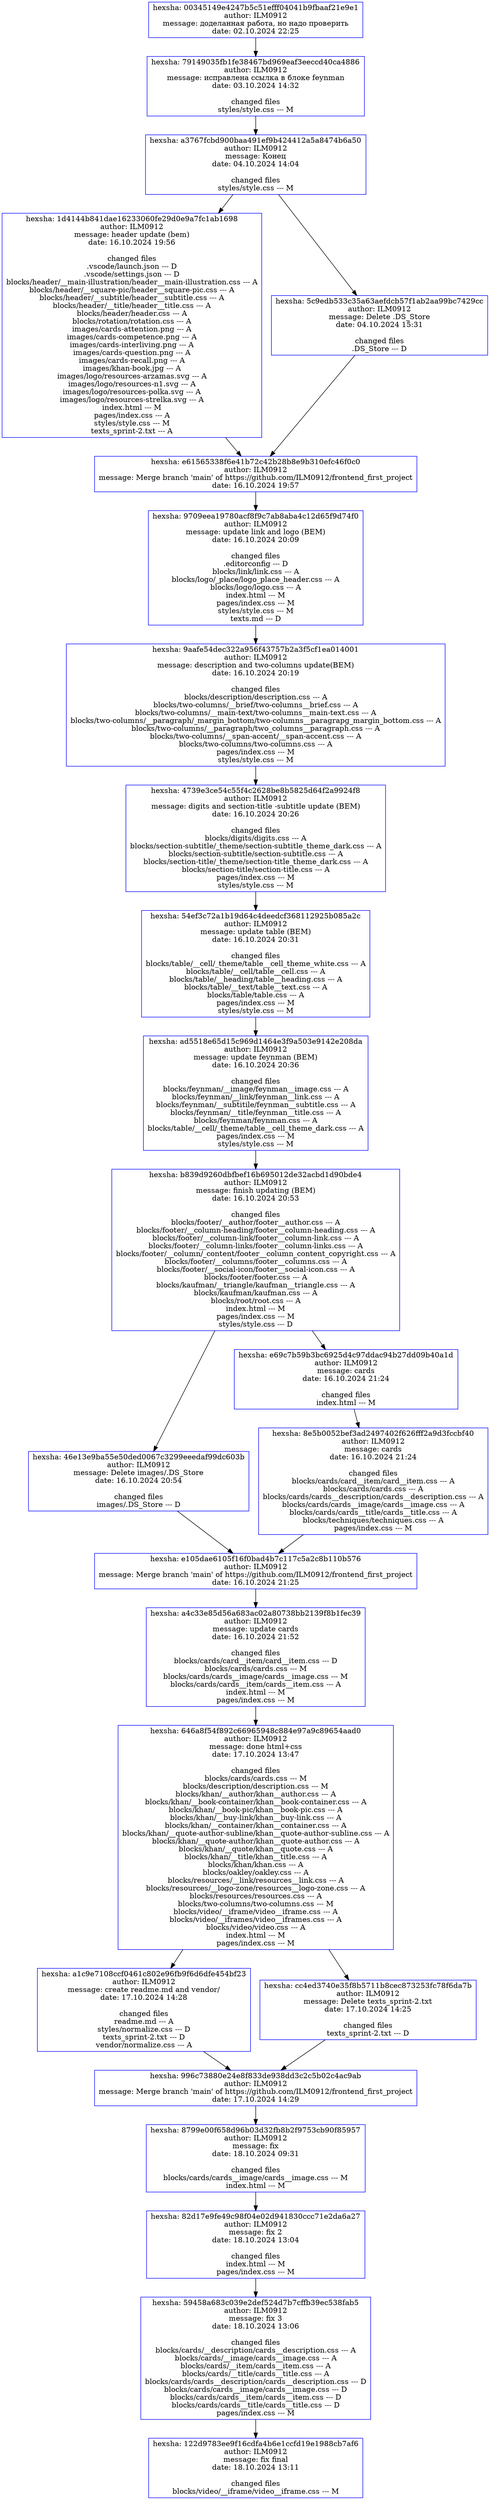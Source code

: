 digraph CommitGraph {
node [shape=rect, color=blue]

"122d9783ee9f16cdfa4b6e1ccfd19e1988cb7af6" [label="hexsha: 122d9783ee9f16cdfa4b6e1ccfd19e1988cb7af6
author: ILM0912
message: fix final
date: 18.10.2024 13:11

changed files
blocks/video/__iframe/video__iframe.css --- M
"];
"59458a683c039e2def524d7b7cffb39ec538fab5" -> "122d9783ee9f16cdfa4b6e1ccfd19e1988cb7af6";


"59458a683c039e2def524d7b7cffb39ec538fab5" [label="hexsha: 59458a683c039e2def524d7b7cffb39ec538fab5
author: ILM0912
message: fix 3
date: 18.10.2024 13:06

changed files
blocks/cards/__description/cards__description.css --- A
blocks/cards/__image/cards__image.css --- A
blocks/cards/__item/cards__item.css --- A
blocks/cards/__title/cards__title.css --- A
blocks/cards/cards__description/cards__description.css --- D
blocks/cards/cards__image/cards__image.css --- D
blocks/cards/cards__item/cards__item.css --- D
blocks/cards/cards__title/cards__title.css --- D
pages/index.css --- M
"];
"82d17e9fe49c98f04e02d941830ccc71e2da6a27" -> "59458a683c039e2def524d7b7cffb39ec538fab5";


"82d17e9fe49c98f04e02d941830ccc71e2da6a27" [label="hexsha: 82d17e9fe49c98f04e02d941830ccc71e2da6a27
author: ILM0912
message: fix 2
date: 18.10.2024 13:04

changed files
index.html --- M
pages/index.css --- M
"];
"8799e00f658d96b03d32fb8b2f9753cb90f85957" -> "82d17e9fe49c98f04e02d941830ccc71e2da6a27";


"8799e00f658d96b03d32fb8b2f9753cb90f85957" [label="hexsha: 8799e00f658d96b03d32fb8b2f9753cb90f85957
author: ILM0912
message: fix
date: 18.10.2024 09:31

changed files
blocks/cards/cards__image/cards__image.css --- M
index.html --- M
"];
"996c73880e24e8f833de938dd3c2c5b02c4ac9ab" -> "8799e00f658d96b03d32fb8b2f9753cb90f85957";


"996c73880e24e8f833de938dd3c2c5b02c4ac9ab" [label="hexsha: 996c73880e24e8f833de938dd3c2c5b02c4ac9ab
author: ILM0912
message: Merge branch 'main' of https://github.com/ILM0912/frontend_first_project
date: 17.10.2024 14:29"];
"a1c9e7108ccf0461c802e96fb9f6d6dfe454bf23" -> "996c73880e24e8f833de938dd3c2c5b02c4ac9ab";
"cc4ed3740e35f8b5711b8cec873253fc78f6da7b" -> "996c73880e24e8f833de938dd3c2c5b02c4ac9ab";


"a1c9e7108ccf0461c802e96fb9f6d6dfe454bf23" [label="hexsha: a1c9e7108ccf0461c802e96fb9f6d6dfe454bf23
author: ILM0912
message: create readme.md and vendor/
date: 17.10.2024 14:28

changed files
readme.md --- A
styles/normalize.css --- D
texts_sprint-2.txt --- D
vendor/normalize.css --- A
"];
"646a8f54f892c66965948c884e97a9c89654aad0" -> "a1c9e7108ccf0461c802e96fb9f6d6dfe454bf23";


"cc4ed3740e35f8b5711b8cec873253fc78f6da7b" [label="hexsha: cc4ed3740e35f8b5711b8cec873253fc78f6da7b
author: ILM0912
message: Delete texts_sprint-2.txt
date: 17.10.2024 14:25

changed files
texts_sprint-2.txt --- D
"];
"646a8f54f892c66965948c884e97a9c89654aad0" -> "cc4ed3740e35f8b5711b8cec873253fc78f6da7b";


"646a8f54f892c66965948c884e97a9c89654aad0" [label="hexsha: 646a8f54f892c66965948c884e97a9c89654aad0
author: ILM0912
message: done html+css
date: 17.10.2024 13:47

changed files
blocks/cards/cards.css --- M
blocks/description/description.css --- M
blocks/khan/__author/khan__author.css --- A
blocks/khan/__book-container/khan__book-container.css --- A
blocks/khan/__book-pic/khan__book-pic.css --- A
blocks/khan/__buy-link/khan__buy-link.css --- A
blocks/khan/__container/khan__container.css --- A
blocks/khan/__quote-author-subline/khan__quote-author-subline.css --- A
blocks/khan/__quote-author/khan__quote-author.css --- A
blocks/khan/__quote/khan__quote.css --- A
blocks/khan/__title/khan__title.css --- A
blocks/khan/khan.css --- A
blocks/oakley/oakley.css --- A
blocks/resources/__link/resources__link.css --- A
blocks/resources/__logo-zone/resources__logo-zone.css --- A
blocks/resources/resources.css --- A
blocks/two-columns/two-columns.css --- M
blocks/video/__iframe/video__iframe.css --- A
blocks/video/__iframes/video__iframes.css --- A
blocks/video/video.css --- A
index.html --- M
pages/index.css --- M
"];
"a4c33e85d56a683ac02a80738bb2139f8b1fec39" -> "646a8f54f892c66965948c884e97a9c89654aad0";


"a4c33e85d56a683ac02a80738bb2139f8b1fec39" [label="hexsha: a4c33e85d56a683ac02a80738bb2139f8b1fec39
author: ILM0912
message: update cards
date: 16.10.2024 21:52

changed files
blocks/cards/card__item/card__item.css --- D
blocks/cards/cards.css --- M
blocks/cards/cards__image/cards__image.css --- M
blocks/cards/cards__item/cards__item.css --- A
index.html --- M
pages/index.css --- M
"];
"e105dae6105f16f0bad4b7c117c5a2c8b110b576" -> "a4c33e85d56a683ac02a80738bb2139f8b1fec39";


"e105dae6105f16f0bad4b7c117c5a2c8b110b576" [label="hexsha: e105dae6105f16f0bad4b7c117c5a2c8b110b576
author: ILM0912
message: Merge branch 'main' of https://github.com/ILM0912/frontend_first_project
date: 16.10.2024 21:25"];
"8e5b0052bef3ad2497402f626fff2a9d3fccbf40" -> "e105dae6105f16f0bad4b7c117c5a2c8b110b576";
"46e13e9ba55e50ded0067c3299eeedaf99dc603b" -> "e105dae6105f16f0bad4b7c117c5a2c8b110b576";


"8e5b0052bef3ad2497402f626fff2a9d3fccbf40" [label="hexsha: 8e5b0052bef3ad2497402f626fff2a9d3fccbf40
author: ILM0912
message: cards
date: 16.10.2024 21:24

changed files
blocks/cards/card__item/card__item.css --- A
blocks/cards/cards.css --- A
blocks/cards/cards__description/cards__description.css --- A
blocks/cards/cards__image/cards__image.css --- A
blocks/cards/cards__title/cards__title.css --- A
blocks/techniques/techniques.css --- A
pages/index.css --- M
"];
"e69c7b59b3bc6925d4c97ddac94b27dd09b40a1d" -> "8e5b0052bef3ad2497402f626fff2a9d3fccbf40";


"46e13e9ba55e50ded0067c3299eeedaf99dc603b" [label="hexsha: 46e13e9ba55e50ded0067c3299eeedaf99dc603b
author: ILM0912
message: Delete images/.DS_Store
date: 16.10.2024 20:54

changed files
images/.DS_Store --- D
"];
"b839d9260dbfbef16b695012de32acbd1d90bde4" -> "46e13e9ba55e50ded0067c3299eeedaf99dc603b";


"e69c7b59b3bc6925d4c97ddac94b27dd09b40a1d" [label="hexsha: e69c7b59b3bc6925d4c97ddac94b27dd09b40a1d
author: ILM0912
message: cards
date: 16.10.2024 21:24

changed files
index.html --- M
"];
"b839d9260dbfbef16b695012de32acbd1d90bde4" -> "e69c7b59b3bc6925d4c97ddac94b27dd09b40a1d";


"b839d9260dbfbef16b695012de32acbd1d90bde4" [label="hexsha: b839d9260dbfbef16b695012de32acbd1d90bde4
author: ILM0912
message: finish updating (BEM)
date: 16.10.2024 20:53

changed files
blocks/footer/__author/footer__author.css --- A
blocks/footer/__column-heading/footer__column-heading.css --- A
blocks/footer/__column-link/footer__column-link.css --- A
blocks/footer/__column-links/footer__column-links.css --- A
blocks/footer/__column/_content/footer__column_content_copyright.css --- A
blocks/footer/__columns/footer__columns.css --- A
blocks/footer/__social-icon/footer__social-icon.css --- A
blocks/footer/footer.css --- A
blocks/kaufman/__triangle/kaufman__triangle.css --- A
blocks/kaufman/kaufman.css --- A
blocks/root/root.css --- A
index.html --- M
pages/index.css --- M
styles/style.css --- D
"];
"ad5518e65d15c969d1464e3f9a503e9142e208da" -> "b839d9260dbfbef16b695012de32acbd1d90bde4";


"ad5518e65d15c969d1464e3f9a503e9142e208da" [label="hexsha: ad5518e65d15c969d1464e3f9a503e9142e208da
author: ILM0912
message: update feynman (BEM)
date: 16.10.2024 20:36

changed files
blocks/feynman/__image/feynman__image.css --- A
blocks/feynman/__link/feynman__link.css --- A
blocks/feynman/__subtitile/feynman__subtitle.css --- A
blocks/feynman/__title/feynman__title.css --- A
blocks/feynman/feynman.css --- A
blocks/table/__cell/_theme/table__cell_theme_dark.css --- A
pages/index.css --- M
styles/style.css --- M
"];
"54ef3c72a1b19d64c4deedcf368112925b085a2c" -> "ad5518e65d15c969d1464e3f9a503e9142e208da";


"54ef3c72a1b19d64c4deedcf368112925b085a2c" [label="hexsha: 54ef3c72a1b19d64c4deedcf368112925b085a2c
author: ILM0912
message: update table (BEM)
date: 16.10.2024 20:31

changed files
blocks/table/__cell/_theme/table__cell_theme_white.css --- A
blocks/table/__cell/table__cell.css --- A
blocks/table/__heading/table__heading.css --- A
blocks/table/__text/table__text.css --- A
blocks/table/table.css --- A
pages/index.css --- M
styles/style.css --- M
"];
"4739e3ce54c55f4c2628be8b5825d64f2a9924f8" -> "54ef3c72a1b19d64c4deedcf368112925b085a2c";


"4739e3ce54c55f4c2628be8b5825d64f2a9924f8" [label="hexsha: 4739e3ce54c55f4c2628be8b5825d64f2a9924f8
author: ILM0912
message: digits and section-title -subtitle update (BEM)
date: 16.10.2024 20:26

changed files
blocks/digits/digits.css --- A
blocks/section-subtitle/_theme/section-subtitle_theme_dark.css --- A
blocks/section-subtitle/section-subtitle.css --- A
blocks/section-title/_theme/section-title_theme_dark.css --- A
blocks/section-title/section-title.css --- A
pages/index.css --- M
styles/style.css --- M
"];
"9aafe54dec322a956f43757b2a3f5cf1ea014001" -> "4739e3ce54c55f4c2628be8b5825d64f2a9924f8";


"9aafe54dec322a956f43757b2a3f5cf1ea014001" [label="hexsha: 9aafe54dec322a956f43757b2a3f5cf1ea014001
author: ILM0912
message: description and two-columns update(BEM)
date: 16.10.2024 20:19

changed files
blocks/description/description.css --- A
blocks/two-columns/__brief/two-columns__brief.css --- A
blocks/two-columns/__main-text/two-columns__main-text.css --- A
blocks/two-columns/__paragraph/_margin_bottom/two-columns__paragrapg_margin_bottom.css --- A
blocks/two-columns/__paragraph/two_columns__paragraph.css --- A
blocks/two-columns/__span-accent/__span-accent.css --- A
blocks/two-columns/two-columns.css --- A
pages/index.css --- M
styles/style.css --- M
"];
"9709eea19780acf8f9c7ab8aba4c12d65f9d74f0" -> "9aafe54dec322a956f43757b2a3f5cf1ea014001";


"9709eea19780acf8f9c7ab8aba4c12d65f9d74f0" [label="hexsha: 9709eea19780acf8f9c7ab8aba4c12d65f9d74f0
author: ILM0912
message: update link and logo (BEM)
date: 16.10.2024 20:09

changed files
.editorconfig --- D
blocks/link/link.css --- A
blocks/logo/_place/logo_place_header.css --- A
blocks/logo/logo.css --- A
index.html --- M
pages/index.css --- M
styles/style.css --- M
texts.md --- D
"];
"e61565338f6e41b72c42b28b8e9b310efc46f0c0" -> "9709eea19780acf8f9c7ab8aba4c12d65f9d74f0";


"e61565338f6e41b72c42b28b8e9b310efc46f0c0" [label="hexsha: e61565338f6e41b72c42b28b8e9b310efc46f0c0
author: ILM0912
message: Merge branch 'main' of https://github.com/ILM0912/frontend_first_project
date: 16.10.2024 19:57"];
"1d4144b841dae16233060fe29d0e9a7fc1ab1698" -> "e61565338f6e41b72c42b28b8e9b310efc46f0c0";
"5c9edb533c35a63aefdcb57f1ab2aa99bc7429cc" -> "e61565338f6e41b72c42b28b8e9b310efc46f0c0";


"1d4144b841dae16233060fe29d0e9a7fc1ab1698" [label="hexsha: 1d4144b841dae16233060fe29d0e9a7fc1ab1698
author: ILM0912
message: header update (bem)
date: 16.10.2024 19:56

changed files
.vscode/launch.json --- D
.vscode/settings.json --- D
blocks/header/__main-illustration/header__main-illustration.css --- A
blocks/header/__square-pic/header__square-pic.css --- A
blocks/header/__subtitle/header__subtitle.css --- A
blocks/header/__title/header__title.css --- A
blocks/header/header.css --- A
blocks/rotation/rotation.css --- A
images/cards-attention.png --- A
images/cards-competence.png --- A
images/cards-interliving.png --- A
images/cards-question.png --- A
images/cards-recall.png --- A
images/khan-book.jpg --- A
images/logo/resources-arzamas.svg --- A
images/logo/resources-n1.svg --- A
images/logo/resources-polka.svg --- A
images/logo/resources-strelka.svg --- A
index.html --- M
pages/index.css --- A
styles/style.css --- M
texts_sprint-2.txt --- A
"];
"a3767fcbd900baa491ef9b424412a5a8474b6a50" -> "1d4144b841dae16233060fe29d0e9a7fc1ab1698";


"5c9edb533c35a63aefdcb57f1ab2aa99bc7429cc" [label="hexsha: 5c9edb533c35a63aefdcb57f1ab2aa99bc7429cc
author: ILM0912
message: Delete .DS_Store
date: 04.10.2024 15:31

changed files
.DS_Store --- D
"];
"a3767fcbd900baa491ef9b424412a5a8474b6a50" -> "5c9edb533c35a63aefdcb57f1ab2aa99bc7429cc";


"a3767fcbd900baa491ef9b424412a5a8474b6a50" [label="hexsha: a3767fcbd900baa491ef9b424412a5a8474b6a50
author: ILM0912
message: Конец
date: 04.10.2024 14:04

changed files
styles/style.css --- M
"];
"79149035fb1fe38467bd969eaf3eeccd40ca4886" -> "a3767fcbd900baa491ef9b424412a5a8474b6a50";


"79149035fb1fe38467bd969eaf3eeccd40ca4886" [label="hexsha: 79149035fb1fe38467bd969eaf3eeccd40ca4886
author: ILM0912
message: исправлена ссылка в блоке feynman
date: 03.10.2024 14:32

changed files
styles/style.css --- M
"];
"00345149e4247b5c51efff04041b9fbaaf21e9e1" -> "79149035fb1fe38467bd969eaf3eeccd40ca4886";


"00345149e4247b5c51efff04041b9fbaaf21e9e1" [label="hexsha: 00345149e4247b5c51efff04041b9fbaaf21e9e1
author: ILM0912
message: доделанная работа, но надо проверить
date: 02.10.2024 22:25"];
}

